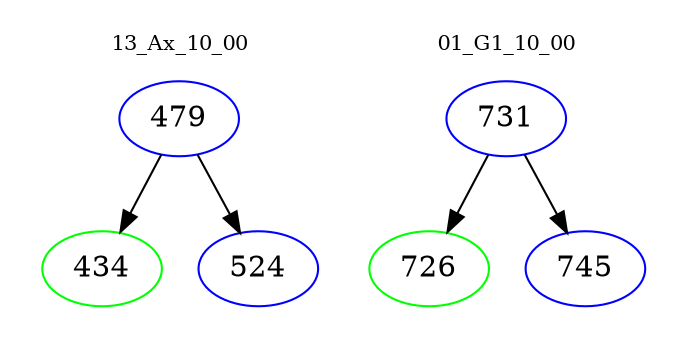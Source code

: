 digraph{
subgraph cluster_0 {
color = white
label = "13_Ax_10_00";
fontsize=10;
T0_479 [label="479", color="blue"]
T0_479 -> T0_434 [color="black"]
T0_434 [label="434", color="green"]
T0_479 -> T0_524 [color="black"]
T0_524 [label="524", color="blue"]
}
subgraph cluster_1 {
color = white
label = "01_G1_10_00";
fontsize=10;
T1_731 [label="731", color="blue"]
T1_731 -> T1_726 [color="black"]
T1_726 [label="726", color="green"]
T1_731 -> T1_745 [color="black"]
T1_745 [label="745", color="blue"]
}
}
